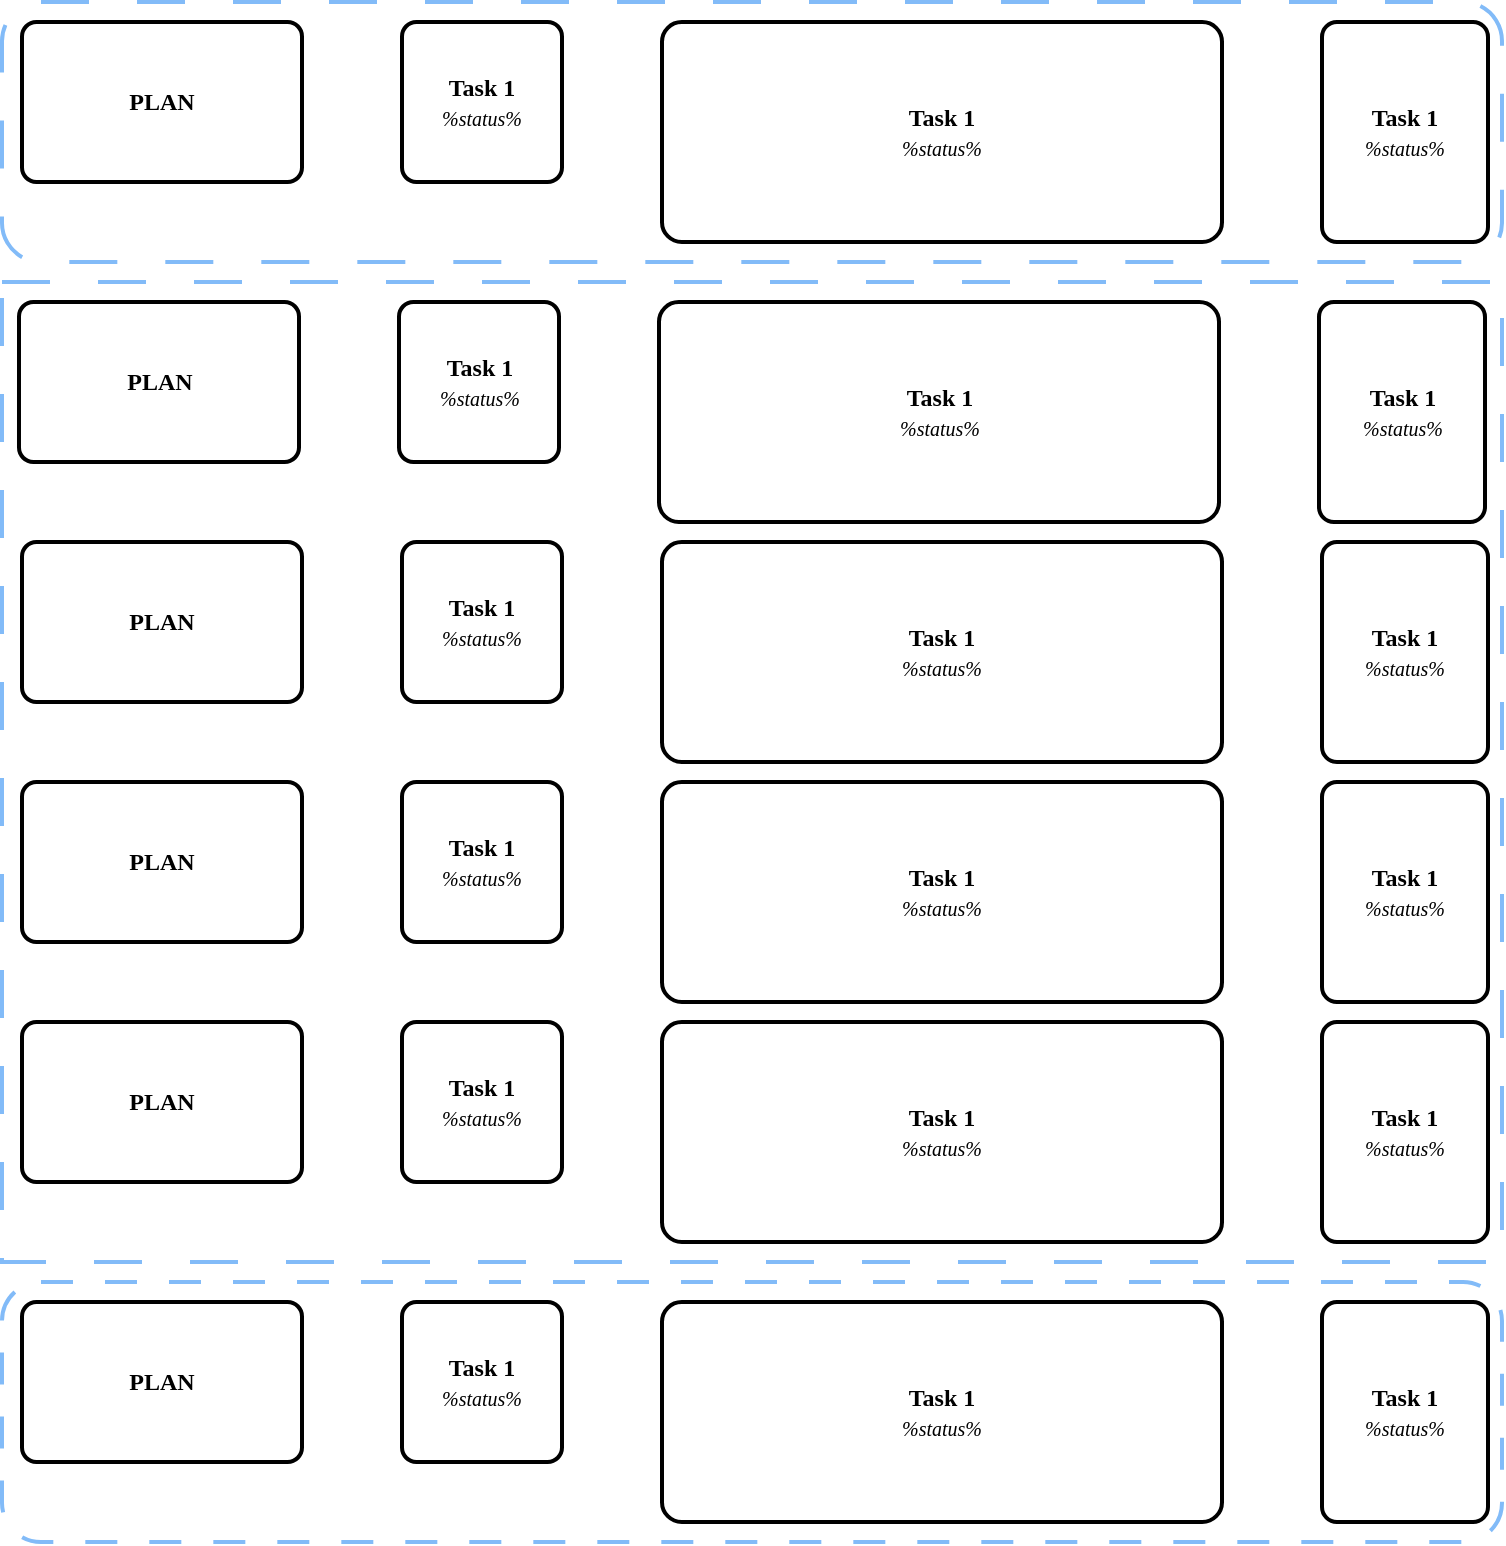 <mxfile version="26.2.12">
  <diagram id="wFE0QG_FPsp0jaGvCLVb" name="Page-1">
    <mxGraphModel dx="1642" dy="1212" grid="1" gridSize="10" guides="1" tooltips="1" connect="1" arrows="1" fold="1" page="1" pageScale="1" pageWidth="827" pageHeight="1169" math="0" shadow="0">
      <root>
        <mxCell id="0" />
        <mxCell id="1" parent="0" />
        <mxCell id="fXAwwPW5yRZ2gjRMRZ9k-80" value="" style="rounded=0;whiteSpace=wrap;html=1;fillColor=none;dashed=1;dashPattern=12 12;strokeColor=#82BBF8;strokeWidth=2;" vertex="1" parent="1">
          <mxGeometry x="60" y="260" width="750" height="490" as="geometry" />
        </mxCell>
        <mxCell id="fXAwwPW5yRZ2gjRMRZ9k-39" value="" style="rounded=1;whiteSpace=wrap;html=1;fillColor=none;dashed=1;dashPattern=12 12;strokeWidth=2;strokeColor=#82BBF8;" vertex="1" parent="1">
          <mxGeometry x="60" y="120" width="750" height="130" as="geometry" />
        </mxCell>
        <object label="Task 1&lt;br&gt;&lt;span style=&quot;font-weight: normal&quot;&gt;&lt;i&gt;&lt;font style=&quot;font-size: 10px&quot;&gt;%status%&lt;/font&gt;&lt;/i&gt;&lt;/span&gt;" placeholders="1" id="hkX097H8ytjknyGR-P4--31">
          <mxCell style="whiteSpace=wrap;html=1;strokeWidth=2;fillColor=swimlane;fontStyle=1;spacingTop=0;rounded=1;arcSize=9;points=[];fontFamily=Permanent Marker;hachureGap=8;fillWeight=1;shadow=0;" parent="1" vertex="1">
            <mxGeometry x="390" y="130" width="280" height="110" as="geometry" />
          </mxCell>
        </object>
        <object label="Task 1&lt;br&gt;&lt;span style=&quot;font-weight: normal&quot;&gt;&lt;i&gt;&lt;font style=&quot;font-size: 10px&quot;&gt;%status%&lt;/font&gt;&lt;/i&gt;&lt;/span&gt;" placeholders="1" id="fXAwwPW5yRZ2gjRMRZ9k-48">
          <mxCell style="whiteSpace=wrap;html=1;strokeWidth=2;fillColor=swimlane;fontStyle=1;spacingTop=0;rounded=1;arcSize=9;points=[];fontFamily=Permanent Marker;hachureGap=8;fillWeight=1;shadow=0;" vertex="1" parent="1">
            <mxGeometry x="260" y="130" width="80" height="80" as="geometry" />
          </mxCell>
        </object>
        <object label="PLAN" placeholders="1" id="fXAwwPW5yRZ2gjRMRZ9k-51">
          <mxCell style="whiteSpace=wrap;html=1;strokeWidth=2;fillColor=swimlane;fontStyle=1;spacingTop=0;rounded=1;arcSize=9;points=[];fontFamily=Permanent Marker;hachureGap=8;fillWeight=1;shadow=0;" vertex="1" parent="1">
            <mxGeometry x="70" y="130" width="140" height="80" as="geometry" />
          </mxCell>
        </object>
        <object label="Task 1&lt;br&gt;&lt;span style=&quot;font-weight: normal&quot;&gt;&lt;i&gt;&lt;font style=&quot;font-size: 10px&quot;&gt;%status%&lt;/font&gt;&lt;/i&gt;&lt;/span&gt;" placeholders="1" id="fXAwwPW5yRZ2gjRMRZ9k-52">
          <mxCell style="whiteSpace=wrap;html=1;strokeWidth=2;fillColor=swimlane;fontStyle=1;spacingTop=0;rounded=1;arcSize=9;points=[];fontFamily=Permanent Marker;hachureGap=8;fillWeight=1;shadow=0;" vertex="1" parent="1">
            <mxGeometry x="720" y="130" width="83" height="110" as="geometry" />
          </mxCell>
        </object>
        <mxCell id="fXAwwPW5yRZ2gjRMRZ9k-58" value="" style="group;flipV=1;" vertex="1" connectable="0" parent="1">
          <mxGeometry x="68.5" y="270" width="733" height="110" as="geometry" />
        </mxCell>
        <object label="Task 1&lt;br&gt;&lt;span style=&quot;font-weight: normal&quot;&gt;&lt;i&gt;&lt;font style=&quot;font-size: 10px&quot;&gt;%status%&lt;/font&gt;&lt;/i&gt;&lt;/span&gt;" placeholders="1" id="fXAwwPW5yRZ2gjRMRZ9k-54">
          <mxCell style="whiteSpace=wrap;html=1;strokeWidth=2;fillColor=swimlane;fontStyle=1;spacingTop=0;rounded=1;arcSize=9;points=[];fontFamily=Permanent Marker;hachureGap=8;fillWeight=1;shadow=0;" vertex="1" parent="fXAwwPW5yRZ2gjRMRZ9k-58">
            <mxGeometry x="320" width="280" height="110" as="geometry" />
          </mxCell>
        </object>
        <object label="Task 1&lt;br&gt;&lt;span style=&quot;font-weight: normal&quot;&gt;&lt;i&gt;&lt;font style=&quot;font-size: 10px&quot;&gt;%status%&lt;/font&gt;&lt;/i&gt;&lt;/span&gt;" placeholders="1" id="fXAwwPW5yRZ2gjRMRZ9k-55">
          <mxCell style="whiteSpace=wrap;html=1;strokeWidth=2;fillColor=swimlane;fontStyle=1;spacingTop=0;rounded=1;arcSize=9;points=[];fontFamily=Permanent Marker;hachureGap=8;fillWeight=1;shadow=0;" vertex="1" parent="fXAwwPW5yRZ2gjRMRZ9k-58">
            <mxGeometry x="190" width="80" height="80" as="geometry" />
          </mxCell>
        </object>
        <object label="PLAN" placeholders="1" id="fXAwwPW5yRZ2gjRMRZ9k-56">
          <mxCell style="whiteSpace=wrap;html=1;strokeWidth=2;fillColor=swimlane;fontStyle=1;spacingTop=0;rounded=1;arcSize=9;points=[];fontFamily=Permanent Marker;hachureGap=8;fillWeight=1;shadow=0;" vertex="1" parent="fXAwwPW5yRZ2gjRMRZ9k-58">
            <mxGeometry width="140" height="80" as="geometry" />
          </mxCell>
        </object>
        <object label="Task 1&lt;br&gt;&lt;span style=&quot;font-weight: normal&quot;&gt;&lt;i&gt;&lt;font style=&quot;font-size: 10px&quot;&gt;%status%&lt;/font&gt;&lt;/i&gt;&lt;/span&gt;" placeholders="1" id="fXAwwPW5yRZ2gjRMRZ9k-57">
          <mxCell style="whiteSpace=wrap;html=1;strokeWidth=2;fillColor=swimlane;fontStyle=1;spacingTop=0;rounded=1;arcSize=9;points=[];fontFamily=Permanent Marker;hachureGap=8;fillWeight=1;shadow=0;" vertex="1" parent="fXAwwPW5yRZ2gjRMRZ9k-58">
            <mxGeometry x="650" width="83" height="110" as="geometry" />
          </mxCell>
        </object>
        <mxCell id="fXAwwPW5yRZ2gjRMRZ9k-64" value="" style="group;flipV=1;" vertex="1" connectable="0" parent="1">
          <mxGeometry x="70" y="510" width="733" height="110" as="geometry" />
        </mxCell>
        <object label="Task 1&lt;br&gt;&lt;span style=&quot;font-weight: normal&quot;&gt;&lt;i&gt;&lt;font style=&quot;font-size: 10px&quot;&gt;%status%&lt;/font&gt;&lt;/i&gt;&lt;/span&gt;" placeholders="1" id="fXAwwPW5yRZ2gjRMRZ9k-65">
          <mxCell style="whiteSpace=wrap;html=1;strokeWidth=2;fillColor=swimlane;fontStyle=1;spacingTop=0;rounded=1;arcSize=9;points=[];fontFamily=Permanent Marker;hachureGap=8;fillWeight=1;shadow=0;" vertex="1" parent="fXAwwPW5yRZ2gjRMRZ9k-64">
            <mxGeometry x="320" width="280" height="110" as="geometry" />
          </mxCell>
        </object>
        <object label="Task 1&lt;br&gt;&lt;span style=&quot;font-weight: normal&quot;&gt;&lt;i&gt;&lt;font style=&quot;font-size: 10px&quot;&gt;%status%&lt;/font&gt;&lt;/i&gt;&lt;/span&gt;" placeholders="1" id="fXAwwPW5yRZ2gjRMRZ9k-66">
          <mxCell style="whiteSpace=wrap;html=1;strokeWidth=2;fillColor=swimlane;fontStyle=1;spacingTop=0;rounded=1;arcSize=9;points=[];fontFamily=Permanent Marker;hachureGap=8;fillWeight=1;shadow=0;" vertex="1" parent="fXAwwPW5yRZ2gjRMRZ9k-64">
            <mxGeometry x="190" width="80" height="80" as="geometry" />
          </mxCell>
        </object>
        <object label="PLAN" placeholders="1" id="fXAwwPW5yRZ2gjRMRZ9k-67">
          <mxCell style="whiteSpace=wrap;html=1;strokeWidth=2;fillColor=swimlane;fontStyle=1;spacingTop=0;rounded=1;arcSize=9;points=[];fontFamily=Permanent Marker;hachureGap=8;fillWeight=1;shadow=0;" vertex="1" parent="fXAwwPW5yRZ2gjRMRZ9k-64">
            <mxGeometry width="140" height="80" as="geometry" />
          </mxCell>
        </object>
        <object label="Task 1&lt;br&gt;&lt;span style=&quot;font-weight: normal&quot;&gt;&lt;i&gt;&lt;font style=&quot;font-size: 10px&quot;&gt;%status%&lt;/font&gt;&lt;/i&gt;&lt;/span&gt;" placeholders="1" id="fXAwwPW5yRZ2gjRMRZ9k-68">
          <mxCell style="whiteSpace=wrap;html=1;strokeWidth=2;fillColor=swimlane;fontStyle=1;spacingTop=0;rounded=1;arcSize=9;points=[];fontFamily=Permanent Marker;hachureGap=8;fillWeight=1;shadow=0;" vertex="1" parent="fXAwwPW5yRZ2gjRMRZ9k-64">
            <mxGeometry x="650" width="83" height="110" as="geometry" />
          </mxCell>
        </object>
        <mxCell id="fXAwwPW5yRZ2gjRMRZ9k-69" value="" style="group;flipV=1;" vertex="1" connectable="0" parent="1">
          <mxGeometry x="70" y="630" width="733" height="110" as="geometry" />
        </mxCell>
        <object label="Task 1&lt;br&gt;&lt;span style=&quot;font-weight: normal&quot;&gt;&lt;i&gt;&lt;font style=&quot;font-size: 10px&quot;&gt;%status%&lt;/font&gt;&lt;/i&gt;&lt;/span&gt;" placeholders="1" id="fXAwwPW5yRZ2gjRMRZ9k-70">
          <mxCell style="whiteSpace=wrap;html=1;strokeWidth=2;fillColor=swimlane;fontStyle=1;spacingTop=0;rounded=1;arcSize=9;points=[];fontFamily=Permanent Marker;hachureGap=8;fillWeight=1;shadow=0;" vertex="1" parent="fXAwwPW5yRZ2gjRMRZ9k-69">
            <mxGeometry x="320" width="280" height="110" as="geometry" />
          </mxCell>
        </object>
        <object label="Task 1&lt;br&gt;&lt;span style=&quot;font-weight: normal&quot;&gt;&lt;i&gt;&lt;font style=&quot;font-size: 10px&quot;&gt;%status%&lt;/font&gt;&lt;/i&gt;&lt;/span&gt;" placeholders="1" id="fXAwwPW5yRZ2gjRMRZ9k-71">
          <mxCell style="whiteSpace=wrap;html=1;strokeWidth=2;fillColor=swimlane;fontStyle=1;spacingTop=0;rounded=1;arcSize=9;points=[];fontFamily=Permanent Marker;hachureGap=8;fillWeight=1;shadow=0;" vertex="1" parent="fXAwwPW5yRZ2gjRMRZ9k-69">
            <mxGeometry x="190" width="80" height="80" as="geometry" />
          </mxCell>
        </object>
        <object label="PLAN" placeholders="1" id="fXAwwPW5yRZ2gjRMRZ9k-72">
          <mxCell style="whiteSpace=wrap;html=1;strokeWidth=2;fillColor=swimlane;fontStyle=1;spacingTop=0;rounded=1;arcSize=9;points=[];fontFamily=Permanent Marker;hachureGap=8;fillWeight=1;shadow=0;" vertex="1" parent="fXAwwPW5yRZ2gjRMRZ9k-69">
            <mxGeometry width="140" height="80" as="geometry" />
          </mxCell>
        </object>
        <object label="Task 1&lt;br&gt;&lt;span style=&quot;font-weight: normal&quot;&gt;&lt;i&gt;&lt;font style=&quot;font-size: 10px&quot;&gt;%status%&lt;/font&gt;&lt;/i&gt;&lt;/span&gt;" placeholders="1" id="fXAwwPW5yRZ2gjRMRZ9k-73">
          <mxCell style="whiteSpace=wrap;html=1;strokeWidth=2;fillColor=swimlane;fontStyle=1;spacingTop=0;rounded=1;arcSize=9;points=[];fontFamily=Permanent Marker;hachureGap=8;fillWeight=1;shadow=0;" vertex="1" parent="fXAwwPW5yRZ2gjRMRZ9k-69">
            <mxGeometry x="650" width="83" height="110" as="geometry" />
          </mxCell>
        </object>
        <mxCell id="fXAwwPW5yRZ2gjRMRZ9k-75" value="" style="group;flipV=1;" vertex="1" connectable="0" parent="1">
          <mxGeometry x="70" y="390" width="733" height="110" as="geometry" />
        </mxCell>
        <object label="Task 1&lt;br&gt;&lt;span style=&quot;font-weight: normal&quot;&gt;&lt;i&gt;&lt;font style=&quot;font-size: 10px&quot;&gt;%status%&lt;/font&gt;&lt;/i&gt;&lt;/span&gt;" placeholders="1" id="fXAwwPW5yRZ2gjRMRZ9k-76">
          <mxCell style="whiteSpace=wrap;html=1;strokeWidth=2;fillColor=swimlane;fontStyle=1;spacingTop=0;rounded=1;arcSize=9;points=[];fontFamily=Permanent Marker;hachureGap=8;fillWeight=1;shadow=0;" vertex="1" parent="fXAwwPW5yRZ2gjRMRZ9k-75">
            <mxGeometry x="320" width="280" height="110" as="geometry" />
          </mxCell>
        </object>
        <object label="Task 1&lt;br&gt;&lt;span style=&quot;font-weight: normal&quot;&gt;&lt;i&gt;&lt;font style=&quot;font-size: 10px&quot;&gt;%status%&lt;/font&gt;&lt;/i&gt;&lt;/span&gt;" placeholders="1" id="fXAwwPW5yRZ2gjRMRZ9k-77">
          <mxCell style="whiteSpace=wrap;html=1;strokeWidth=2;fillColor=swimlane;fontStyle=1;spacingTop=0;rounded=1;arcSize=9;points=[];fontFamily=Permanent Marker;hachureGap=8;fillWeight=1;shadow=0;" vertex="1" parent="fXAwwPW5yRZ2gjRMRZ9k-75">
            <mxGeometry x="190" width="80" height="80" as="geometry" />
          </mxCell>
        </object>
        <object label="PLAN" placeholders="1" id="fXAwwPW5yRZ2gjRMRZ9k-78">
          <mxCell style="whiteSpace=wrap;html=1;strokeWidth=2;fillColor=swimlane;fontStyle=1;spacingTop=0;rounded=1;arcSize=9;points=[];fontFamily=Permanent Marker;hachureGap=8;fillWeight=1;shadow=0;" vertex="1" parent="fXAwwPW5yRZ2gjRMRZ9k-75">
            <mxGeometry width="140" height="80" as="geometry" />
          </mxCell>
        </object>
        <object label="Task 1&lt;br&gt;&lt;span style=&quot;font-weight: normal&quot;&gt;&lt;i&gt;&lt;font style=&quot;font-size: 10px&quot;&gt;%status%&lt;/font&gt;&lt;/i&gt;&lt;/span&gt;" placeholders="1" id="fXAwwPW5yRZ2gjRMRZ9k-79">
          <mxCell style="whiteSpace=wrap;html=1;strokeWidth=2;fillColor=swimlane;fontStyle=1;spacingTop=0;rounded=1;arcSize=9;points=[];fontFamily=Permanent Marker;hachureGap=8;fillWeight=1;shadow=0;" vertex="1" parent="fXAwwPW5yRZ2gjRMRZ9k-75">
            <mxGeometry x="650" width="83" height="110" as="geometry" />
          </mxCell>
        </object>
        <mxCell id="fXAwwPW5yRZ2gjRMRZ9k-81" value="" style="rounded=1;whiteSpace=wrap;html=1;fillColor=none;dashed=1;dashPattern=8 8;strokeWidth=2;shadow=0;glass=0;strokeColor=light-dark(#82bbf8, #ededed);" vertex="1" parent="1">
          <mxGeometry x="60" y="760" width="750" height="130" as="geometry" />
        </mxCell>
        <object label="Task 1&lt;br&gt;&lt;span style=&quot;font-weight: normal&quot;&gt;&lt;i&gt;&lt;font style=&quot;font-size: 10px&quot;&gt;%status%&lt;/font&gt;&lt;/i&gt;&lt;/span&gt;" placeholders="1" id="fXAwwPW5yRZ2gjRMRZ9k-82">
          <mxCell style="whiteSpace=wrap;html=1;strokeWidth=2;fillColor=swimlane;fontStyle=1;spacingTop=0;rounded=1;arcSize=9;points=[];fontFamily=Permanent Marker;hachureGap=8;fillWeight=1;shadow=0;" vertex="1" parent="1">
            <mxGeometry x="390" y="770" width="280" height="110" as="geometry" />
          </mxCell>
        </object>
        <object label="Task 1&lt;br&gt;&lt;span style=&quot;font-weight: normal&quot;&gt;&lt;i&gt;&lt;font style=&quot;font-size: 10px&quot;&gt;%status%&lt;/font&gt;&lt;/i&gt;&lt;/span&gt;" placeholders="1" id="fXAwwPW5yRZ2gjRMRZ9k-83">
          <mxCell style="whiteSpace=wrap;html=1;strokeWidth=2;fillColor=swimlane;fontStyle=1;spacingTop=0;rounded=1;arcSize=9;points=[];fontFamily=Permanent Marker;hachureGap=8;fillWeight=1;shadow=0;" vertex="1" parent="1">
            <mxGeometry x="260" y="770" width="80" height="80" as="geometry" />
          </mxCell>
        </object>
        <object label="PLAN" placeholders="1" id="fXAwwPW5yRZ2gjRMRZ9k-84">
          <mxCell style="whiteSpace=wrap;html=1;strokeWidth=2;fillColor=swimlane;fontStyle=1;spacingTop=0;rounded=1;arcSize=9;points=[];fontFamily=Permanent Marker;hachureGap=8;fillWeight=1;shadow=0;" vertex="1" parent="1">
            <mxGeometry x="70" y="770" width="140" height="80" as="geometry" />
          </mxCell>
        </object>
        <object label="Task 1&lt;br&gt;&lt;span style=&quot;font-weight: normal&quot;&gt;&lt;i&gt;&lt;font style=&quot;font-size: 10px&quot;&gt;%status%&lt;/font&gt;&lt;/i&gt;&lt;/span&gt;" placeholders="1" id="fXAwwPW5yRZ2gjRMRZ9k-85">
          <mxCell style="whiteSpace=wrap;html=1;strokeWidth=2;fillColor=swimlane;fontStyle=1;spacingTop=0;rounded=1;arcSize=9;points=[];fontFamily=Permanent Marker;hachureGap=8;fillWeight=1;shadow=0;" vertex="1" parent="1">
            <mxGeometry x="720" y="770" width="83" height="110" as="geometry" />
          </mxCell>
        </object>
      </root>
    </mxGraphModel>
  </diagram>
</mxfile>
